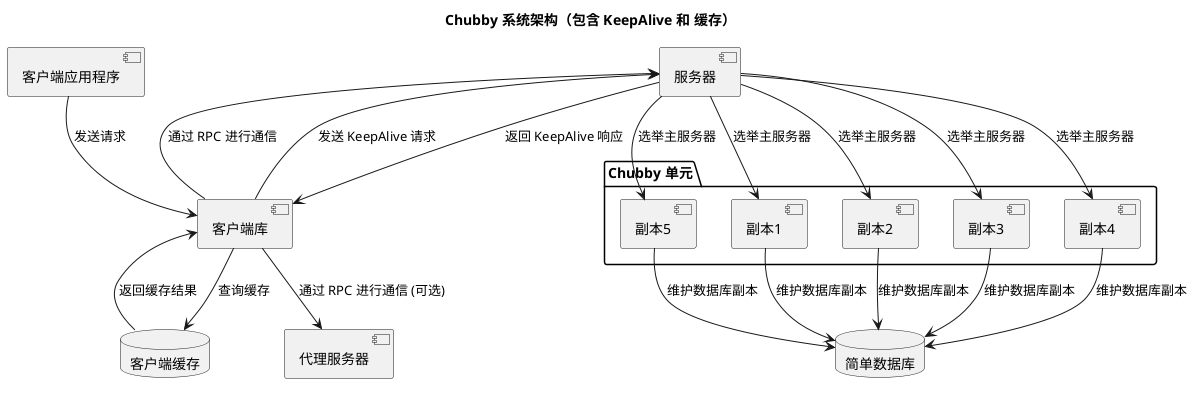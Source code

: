 @startuml
title Chubby 系统架构（包含 KeepAlive 和 缓存）

package "Chubby 单元" {
  [副本1] as Replica1
  [副本2] as Replica2
  [副本3] as Replica3
  [副本4] as Replica4
  [副本5] as Replica5
}

database "简单数据库" as DB
database "客户端缓存" as ClientCache

[客户端库] as ClientLib
[客户端应用程序] as ClientApp
[服务器] as Server
[代理服务器] as ProxyServer

ClientApp --> ClientLib : 发送请求
ClientLib --> Server : 通过 RPC 进行通信
ClientLib --> ProxyServer : 通过 RPC 进行通信 (可选)
ClientLib --> ClientCache : 查询缓存
ClientCache --> ClientLib : 返回缓存结果

Server --> Replica1 : 选举主服务器
Server --> Replica2 : 选举主服务器
Server --> Replica3 : 选举主服务器
Server --> Replica4 : 选举主服务器
Server --> Replica5 : 选举主服务器

Replica1 --> DB : 维护数据库副本
Replica2 --> DB : 维护数据库副本
Replica3 --> DB : 维护数据库副本
Replica4 --> DB : 维护数据库副本
Replica5 --> DB : 维护数据库副本

ClientLib --> Server : 发送 KeepAlive 请求
Server --> ClientLib : 返回 KeepAlive 响应

@enduml
